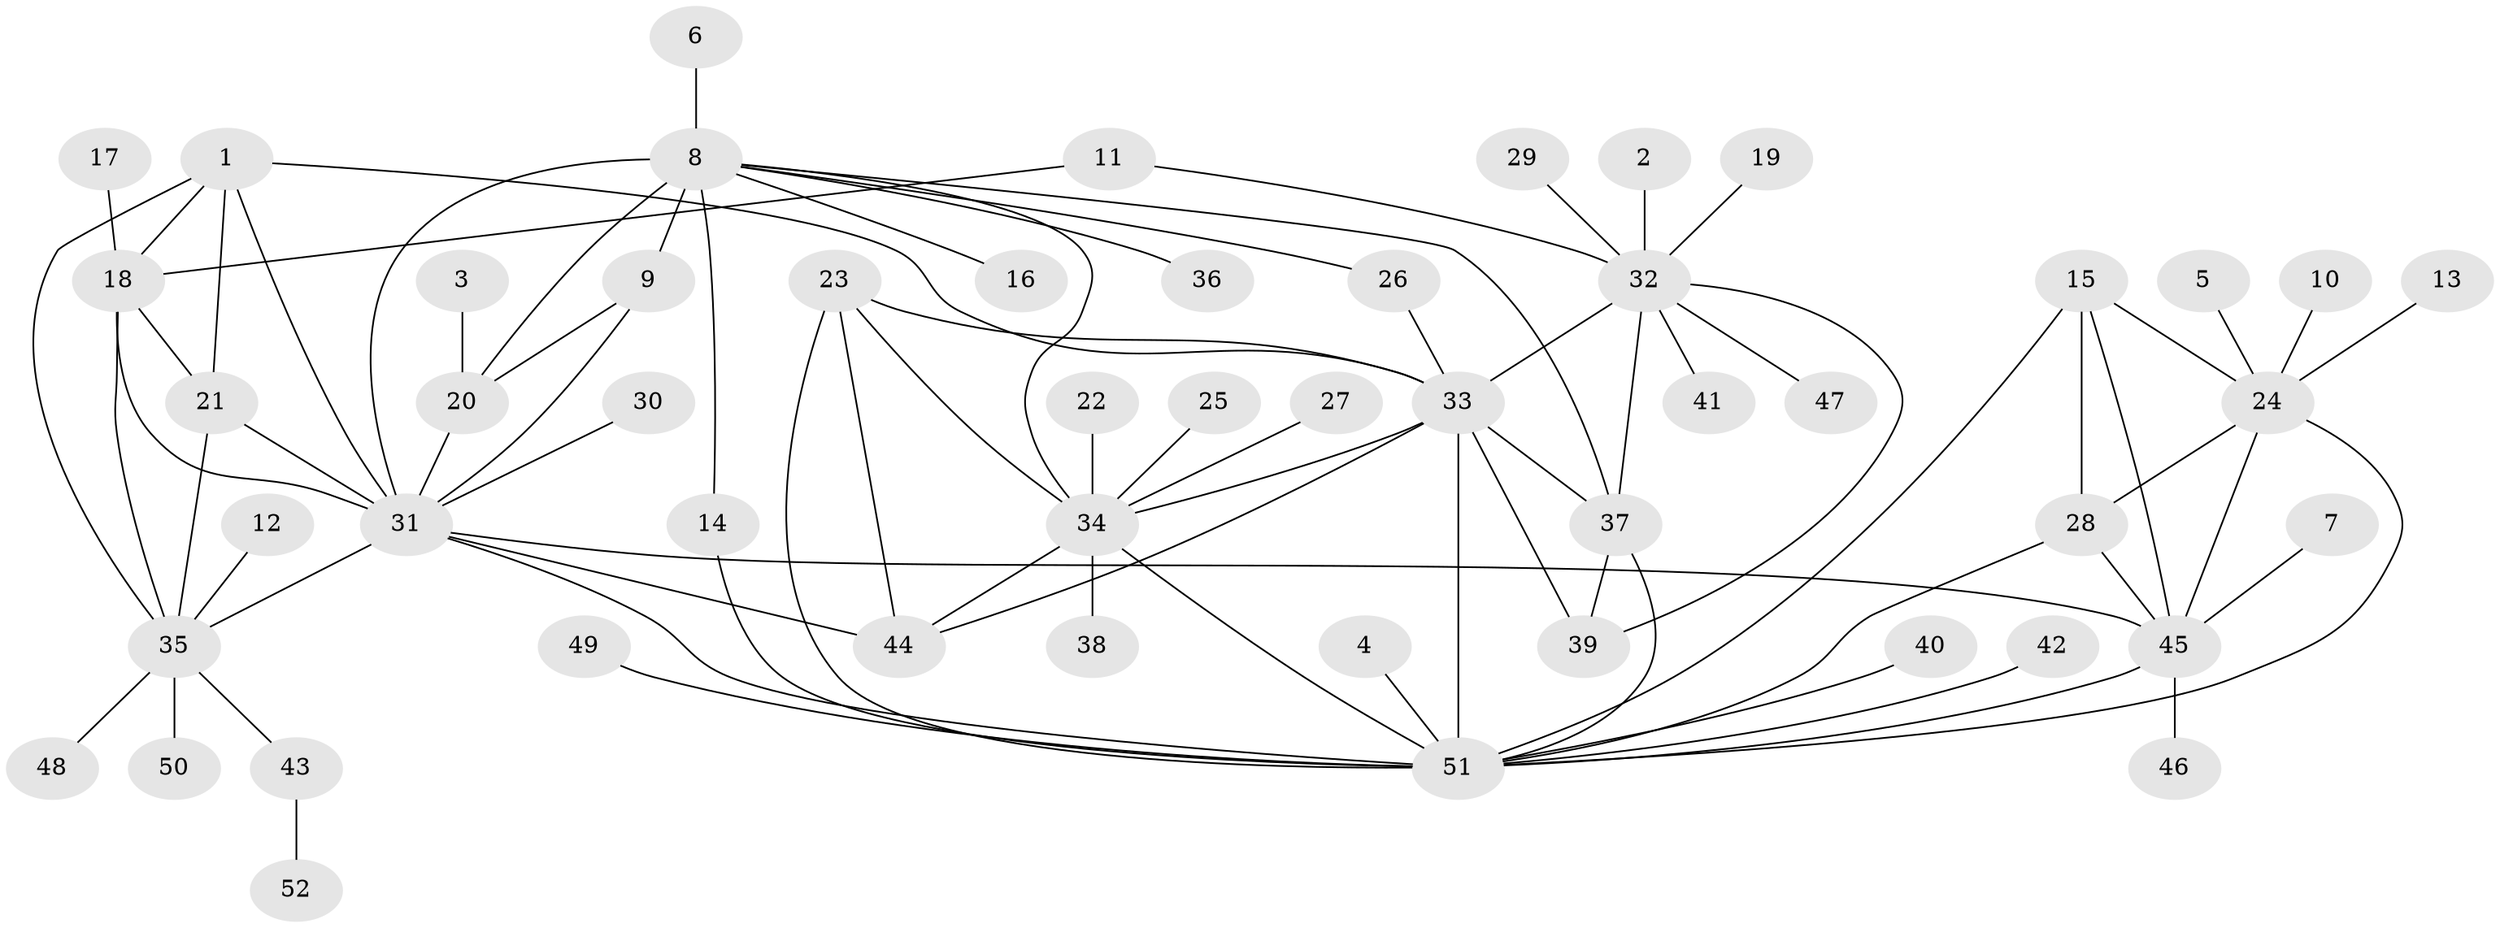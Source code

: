 // original degree distribution, {5: 0.04807692307692308, 6: 0.057692307692307696, 7: 0.019230769230769232, 12: 0.009615384615384616, 10: 0.019230769230769232, 9: 0.028846153846153848, 15: 0.009615384615384616, 8: 0.04807692307692308, 1: 0.5769230769230769, 3: 0.0673076923076923, 2: 0.11538461538461539}
// Generated by graph-tools (version 1.1) at 2025/26/03/09/25 03:26:42]
// undirected, 52 vertices, 83 edges
graph export_dot {
graph [start="1"]
  node [color=gray90,style=filled];
  1;
  2;
  3;
  4;
  5;
  6;
  7;
  8;
  9;
  10;
  11;
  12;
  13;
  14;
  15;
  16;
  17;
  18;
  19;
  20;
  21;
  22;
  23;
  24;
  25;
  26;
  27;
  28;
  29;
  30;
  31;
  32;
  33;
  34;
  35;
  36;
  37;
  38;
  39;
  40;
  41;
  42;
  43;
  44;
  45;
  46;
  47;
  48;
  49;
  50;
  51;
  52;
  1 -- 18 [weight=1.0];
  1 -- 21 [weight=1.0];
  1 -- 31 [weight=1.0];
  1 -- 33 [weight=1.0];
  1 -- 35 [weight=1.0];
  2 -- 32 [weight=1.0];
  3 -- 20 [weight=1.0];
  4 -- 51 [weight=1.0];
  5 -- 24 [weight=1.0];
  6 -- 8 [weight=1.0];
  7 -- 45 [weight=1.0];
  8 -- 9 [weight=2.0];
  8 -- 14 [weight=1.0];
  8 -- 16 [weight=1.0];
  8 -- 20 [weight=2.0];
  8 -- 26 [weight=1.0];
  8 -- 31 [weight=2.0];
  8 -- 34 [weight=1.0];
  8 -- 36 [weight=1.0];
  8 -- 37 [weight=1.0];
  9 -- 20 [weight=1.0];
  9 -- 31 [weight=1.0];
  10 -- 24 [weight=1.0];
  11 -- 18 [weight=1.0];
  11 -- 32 [weight=1.0];
  12 -- 35 [weight=1.0];
  13 -- 24 [weight=1.0];
  14 -- 51 [weight=1.0];
  15 -- 24 [weight=1.0];
  15 -- 28 [weight=1.0];
  15 -- 45 [weight=1.0];
  15 -- 51 [weight=1.0];
  17 -- 18 [weight=1.0];
  18 -- 21 [weight=1.0];
  18 -- 31 [weight=2.0];
  18 -- 35 [weight=1.0];
  19 -- 32 [weight=1.0];
  20 -- 31 [weight=1.0];
  21 -- 31 [weight=1.0];
  21 -- 35 [weight=1.0];
  22 -- 34 [weight=1.0];
  23 -- 33 [weight=3.0];
  23 -- 34 [weight=2.0];
  23 -- 44 [weight=2.0];
  23 -- 51 [weight=1.0];
  24 -- 28 [weight=1.0];
  24 -- 45 [weight=1.0];
  24 -- 51 [weight=1.0];
  25 -- 34 [weight=1.0];
  26 -- 33 [weight=1.0];
  27 -- 34 [weight=1.0];
  28 -- 45 [weight=1.0];
  28 -- 51 [weight=1.0];
  29 -- 32 [weight=1.0];
  30 -- 31 [weight=1.0];
  31 -- 35 [weight=1.0];
  31 -- 44 [weight=1.0];
  31 -- 45 [weight=1.0];
  31 -- 51 [weight=2.0];
  32 -- 33 [weight=2.0];
  32 -- 37 [weight=2.0];
  32 -- 39 [weight=2.0];
  32 -- 41 [weight=1.0];
  32 -- 47 [weight=1.0];
  33 -- 34 [weight=1.0];
  33 -- 37 [weight=1.0];
  33 -- 39 [weight=1.0];
  33 -- 44 [weight=1.0];
  33 -- 51 [weight=1.0];
  34 -- 38 [weight=1.0];
  34 -- 44 [weight=1.0];
  34 -- 51 [weight=1.0];
  35 -- 43 [weight=1.0];
  35 -- 48 [weight=1.0];
  35 -- 50 [weight=1.0];
  37 -- 39 [weight=1.0];
  37 -- 51 [weight=1.0];
  40 -- 51 [weight=1.0];
  42 -- 51 [weight=1.0];
  43 -- 52 [weight=1.0];
  45 -- 46 [weight=1.0];
  45 -- 51 [weight=1.0];
  49 -- 51 [weight=1.0];
}
